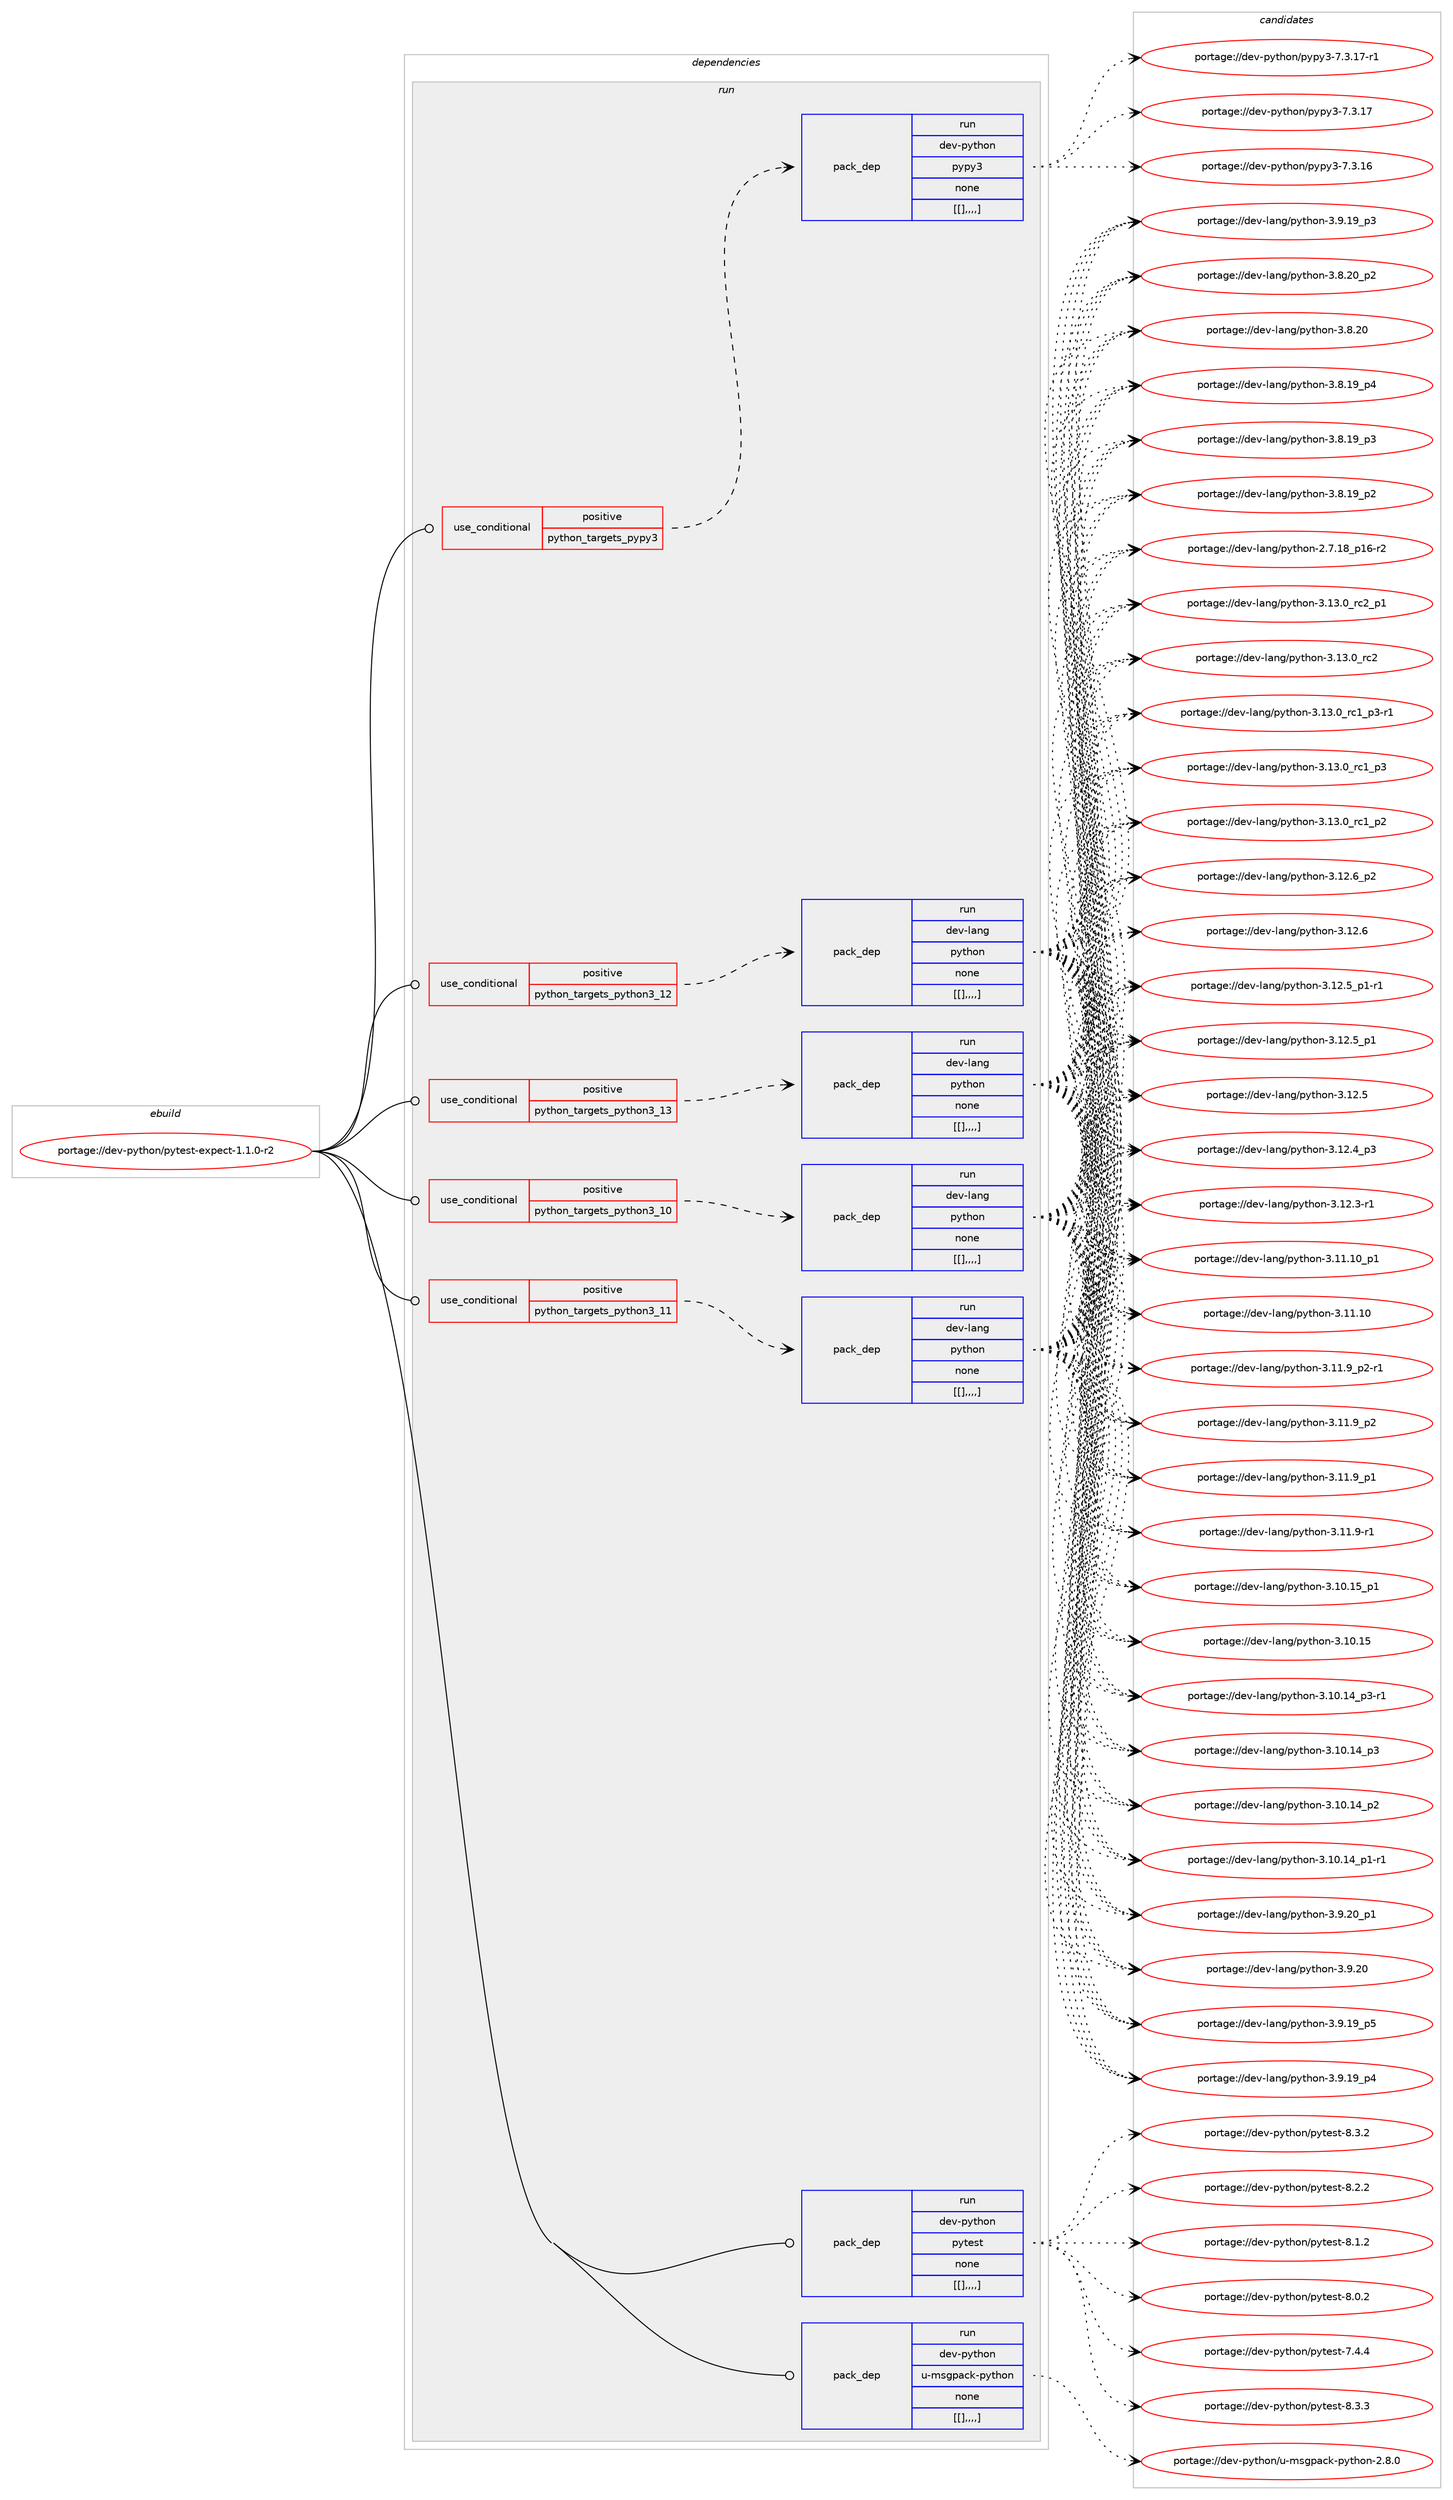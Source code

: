digraph prolog {

# *************
# Graph options
# *************

newrank=true;
concentrate=true;
compound=true;
graph [rankdir=LR,fontname=Helvetica,fontsize=10,ranksep=1.5];#, ranksep=2.5, nodesep=0.2];
edge  [arrowhead=vee];
node  [fontname=Helvetica,fontsize=10];

# **********
# The ebuild
# **********

subgraph cluster_leftcol {
color=gray;
label=<<i>ebuild</i>>;
id [label="portage://dev-python/pytest-expect-1.1.0-r2", color=red, width=4, href="../dev-python/pytest-expect-1.1.0-r2.svg"];
}

# ****************
# The dependencies
# ****************

subgraph cluster_midcol {
color=gray;
label=<<i>dependencies</i>>;
subgraph cluster_compile {
fillcolor="#eeeeee";
style=filled;
label=<<i>compile</i>>;
}
subgraph cluster_compileandrun {
fillcolor="#eeeeee";
style=filled;
label=<<i>compile and run</i>>;
}
subgraph cluster_run {
fillcolor="#eeeeee";
style=filled;
label=<<i>run</i>>;
subgraph cond39523 {
dependency162054 [label=<<TABLE BORDER="0" CELLBORDER="1" CELLSPACING="0" CELLPADDING="4"><TR><TD ROWSPAN="3" CELLPADDING="10">use_conditional</TD></TR><TR><TD>positive</TD></TR><TR><TD>python_targets_pypy3</TD></TR></TABLE>>, shape=none, color=red];
subgraph pack121278 {
dependency162055 [label=<<TABLE BORDER="0" CELLBORDER="1" CELLSPACING="0" CELLPADDING="4" WIDTH="220"><TR><TD ROWSPAN="6" CELLPADDING="30">pack_dep</TD></TR><TR><TD WIDTH="110">run</TD></TR><TR><TD>dev-python</TD></TR><TR><TD>pypy3</TD></TR><TR><TD>none</TD></TR><TR><TD>[[],,,,]</TD></TR></TABLE>>, shape=none, color=blue];
}
dependency162054:e -> dependency162055:w [weight=20,style="dashed",arrowhead="vee"];
}
id:e -> dependency162054:w [weight=20,style="solid",arrowhead="odot"];
subgraph cond39524 {
dependency162056 [label=<<TABLE BORDER="0" CELLBORDER="1" CELLSPACING="0" CELLPADDING="4"><TR><TD ROWSPAN="3" CELLPADDING="10">use_conditional</TD></TR><TR><TD>positive</TD></TR><TR><TD>python_targets_python3_10</TD></TR></TABLE>>, shape=none, color=red];
subgraph pack121279 {
dependency162057 [label=<<TABLE BORDER="0" CELLBORDER="1" CELLSPACING="0" CELLPADDING="4" WIDTH="220"><TR><TD ROWSPAN="6" CELLPADDING="30">pack_dep</TD></TR><TR><TD WIDTH="110">run</TD></TR><TR><TD>dev-lang</TD></TR><TR><TD>python</TD></TR><TR><TD>none</TD></TR><TR><TD>[[],,,,]</TD></TR></TABLE>>, shape=none, color=blue];
}
dependency162056:e -> dependency162057:w [weight=20,style="dashed",arrowhead="vee"];
}
id:e -> dependency162056:w [weight=20,style="solid",arrowhead="odot"];
subgraph cond39525 {
dependency162058 [label=<<TABLE BORDER="0" CELLBORDER="1" CELLSPACING="0" CELLPADDING="4"><TR><TD ROWSPAN="3" CELLPADDING="10">use_conditional</TD></TR><TR><TD>positive</TD></TR><TR><TD>python_targets_python3_11</TD></TR></TABLE>>, shape=none, color=red];
subgraph pack121280 {
dependency162059 [label=<<TABLE BORDER="0" CELLBORDER="1" CELLSPACING="0" CELLPADDING="4" WIDTH="220"><TR><TD ROWSPAN="6" CELLPADDING="30">pack_dep</TD></TR><TR><TD WIDTH="110">run</TD></TR><TR><TD>dev-lang</TD></TR><TR><TD>python</TD></TR><TR><TD>none</TD></TR><TR><TD>[[],,,,]</TD></TR></TABLE>>, shape=none, color=blue];
}
dependency162058:e -> dependency162059:w [weight=20,style="dashed",arrowhead="vee"];
}
id:e -> dependency162058:w [weight=20,style="solid",arrowhead="odot"];
subgraph cond39526 {
dependency162060 [label=<<TABLE BORDER="0" CELLBORDER="1" CELLSPACING="0" CELLPADDING="4"><TR><TD ROWSPAN="3" CELLPADDING="10">use_conditional</TD></TR><TR><TD>positive</TD></TR><TR><TD>python_targets_python3_12</TD></TR></TABLE>>, shape=none, color=red];
subgraph pack121281 {
dependency162061 [label=<<TABLE BORDER="0" CELLBORDER="1" CELLSPACING="0" CELLPADDING="4" WIDTH="220"><TR><TD ROWSPAN="6" CELLPADDING="30">pack_dep</TD></TR><TR><TD WIDTH="110">run</TD></TR><TR><TD>dev-lang</TD></TR><TR><TD>python</TD></TR><TR><TD>none</TD></TR><TR><TD>[[],,,,]</TD></TR></TABLE>>, shape=none, color=blue];
}
dependency162060:e -> dependency162061:w [weight=20,style="dashed",arrowhead="vee"];
}
id:e -> dependency162060:w [weight=20,style="solid",arrowhead="odot"];
subgraph cond39527 {
dependency162062 [label=<<TABLE BORDER="0" CELLBORDER="1" CELLSPACING="0" CELLPADDING="4"><TR><TD ROWSPAN="3" CELLPADDING="10">use_conditional</TD></TR><TR><TD>positive</TD></TR><TR><TD>python_targets_python3_13</TD></TR></TABLE>>, shape=none, color=red];
subgraph pack121282 {
dependency162063 [label=<<TABLE BORDER="0" CELLBORDER="1" CELLSPACING="0" CELLPADDING="4" WIDTH="220"><TR><TD ROWSPAN="6" CELLPADDING="30">pack_dep</TD></TR><TR><TD WIDTH="110">run</TD></TR><TR><TD>dev-lang</TD></TR><TR><TD>python</TD></TR><TR><TD>none</TD></TR><TR><TD>[[],,,,]</TD></TR></TABLE>>, shape=none, color=blue];
}
dependency162062:e -> dependency162063:w [weight=20,style="dashed",arrowhead="vee"];
}
id:e -> dependency162062:w [weight=20,style="solid",arrowhead="odot"];
subgraph pack121283 {
dependency162064 [label=<<TABLE BORDER="0" CELLBORDER="1" CELLSPACING="0" CELLPADDING="4" WIDTH="220"><TR><TD ROWSPAN="6" CELLPADDING="30">pack_dep</TD></TR><TR><TD WIDTH="110">run</TD></TR><TR><TD>dev-python</TD></TR><TR><TD>pytest</TD></TR><TR><TD>none</TD></TR><TR><TD>[[],,,,]</TD></TR></TABLE>>, shape=none, color=blue];
}
id:e -> dependency162064:w [weight=20,style="solid",arrowhead="odot"];
subgraph pack121284 {
dependency162065 [label=<<TABLE BORDER="0" CELLBORDER="1" CELLSPACING="0" CELLPADDING="4" WIDTH="220"><TR><TD ROWSPAN="6" CELLPADDING="30">pack_dep</TD></TR><TR><TD WIDTH="110">run</TD></TR><TR><TD>dev-python</TD></TR><TR><TD>u-msgpack-python</TD></TR><TR><TD>none</TD></TR><TR><TD>[[],,,,]</TD></TR></TABLE>>, shape=none, color=blue];
}
id:e -> dependency162065:w [weight=20,style="solid",arrowhead="odot"];
}
}

# **************
# The candidates
# **************

subgraph cluster_choices {
rank=same;
color=gray;
label=<<i>candidates</i>>;

subgraph choice121278 {
color=black;
nodesep=1;
choice100101118451121211161041111104711212111212151455546514649554511449 [label="portage://dev-python/pypy3-7.3.17-r1", color=red, width=4,href="../dev-python/pypy3-7.3.17-r1.svg"];
choice10010111845112121116104111110471121211121215145554651464955 [label="portage://dev-python/pypy3-7.3.17", color=red, width=4,href="../dev-python/pypy3-7.3.17.svg"];
choice10010111845112121116104111110471121211121215145554651464954 [label="portage://dev-python/pypy3-7.3.16", color=red, width=4,href="../dev-python/pypy3-7.3.16.svg"];
dependency162055:e -> choice100101118451121211161041111104711212111212151455546514649554511449:w [style=dotted,weight="100"];
dependency162055:e -> choice10010111845112121116104111110471121211121215145554651464955:w [style=dotted,weight="100"];
dependency162055:e -> choice10010111845112121116104111110471121211121215145554651464954:w [style=dotted,weight="100"];
}
subgraph choice121279 {
color=black;
nodesep=1;
choice100101118451089711010347112121116104111110455146495146489511499509511249 [label="portage://dev-lang/python-3.13.0_rc2_p1", color=red, width=4,href="../dev-lang/python-3.13.0_rc2_p1.svg"];
choice10010111845108971101034711212111610411111045514649514648951149950 [label="portage://dev-lang/python-3.13.0_rc2", color=red, width=4,href="../dev-lang/python-3.13.0_rc2.svg"];
choice1001011184510897110103471121211161041111104551464951464895114994995112514511449 [label="portage://dev-lang/python-3.13.0_rc1_p3-r1", color=red, width=4,href="../dev-lang/python-3.13.0_rc1_p3-r1.svg"];
choice100101118451089711010347112121116104111110455146495146489511499499511251 [label="portage://dev-lang/python-3.13.0_rc1_p3", color=red, width=4,href="../dev-lang/python-3.13.0_rc1_p3.svg"];
choice100101118451089711010347112121116104111110455146495146489511499499511250 [label="portage://dev-lang/python-3.13.0_rc1_p2", color=red, width=4,href="../dev-lang/python-3.13.0_rc1_p2.svg"];
choice100101118451089711010347112121116104111110455146495046549511250 [label="portage://dev-lang/python-3.12.6_p2", color=red, width=4,href="../dev-lang/python-3.12.6_p2.svg"];
choice10010111845108971101034711212111610411111045514649504654 [label="portage://dev-lang/python-3.12.6", color=red, width=4,href="../dev-lang/python-3.12.6.svg"];
choice1001011184510897110103471121211161041111104551464950465395112494511449 [label="portage://dev-lang/python-3.12.5_p1-r1", color=red, width=4,href="../dev-lang/python-3.12.5_p1-r1.svg"];
choice100101118451089711010347112121116104111110455146495046539511249 [label="portage://dev-lang/python-3.12.5_p1", color=red, width=4,href="../dev-lang/python-3.12.5_p1.svg"];
choice10010111845108971101034711212111610411111045514649504653 [label="portage://dev-lang/python-3.12.5", color=red, width=4,href="../dev-lang/python-3.12.5.svg"];
choice100101118451089711010347112121116104111110455146495046529511251 [label="portage://dev-lang/python-3.12.4_p3", color=red, width=4,href="../dev-lang/python-3.12.4_p3.svg"];
choice100101118451089711010347112121116104111110455146495046514511449 [label="portage://dev-lang/python-3.12.3-r1", color=red, width=4,href="../dev-lang/python-3.12.3-r1.svg"];
choice10010111845108971101034711212111610411111045514649494649489511249 [label="portage://dev-lang/python-3.11.10_p1", color=red, width=4,href="../dev-lang/python-3.11.10_p1.svg"];
choice1001011184510897110103471121211161041111104551464949464948 [label="portage://dev-lang/python-3.11.10", color=red, width=4,href="../dev-lang/python-3.11.10.svg"];
choice1001011184510897110103471121211161041111104551464949465795112504511449 [label="portage://dev-lang/python-3.11.9_p2-r1", color=red, width=4,href="../dev-lang/python-3.11.9_p2-r1.svg"];
choice100101118451089711010347112121116104111110455146494946579511250 [label="portage://dev-lang/python-3.11.9_p2", color=red, width=4,href="../dev-lang/python-3.11.9_p2.svg"];
choice100101118451089711010347112121116104111110455146494946579511249 [label="portage://dev-lang/python-3.11.9_p1", color=red, width=4,href="../dev-lang/python-3.11.9_p1.svg"];
choice100101118451089711010347112121116104111110455146494946574511449 [label="portage://dev-lang/python-3.11.9-r1", color=red, width=4,href="../dev-lang/python-3.11.9-r1.svg"];
choice10010111845108971101034711212111610411111045514649484649539511249 [label="portage://dev-lang/python-3.10.15_p1", color=red, width=4,href="../dev-lang/python-3.10.15_p1.svg"];
choice1001011184510897110103471121211161041111104551464948464953 [label="portage://dev-lang/python-3.10.15", color=red, width=4,href="../dev-lang/python-3.10.15.svg"];
choice100101118451089711010347112121116104111110455146494846495295112514511449 [label="portage://dev-lang/python-3.10.14_p3-r1", color=red, width=4,href="../dev-lang/python-3.10.14_p3-r1.svg"];
choice10010111845108971101034711212111610411111045514649484649529511251 [label="portage://dev-lang/python-3.10.14_p3", color=red, width=4,href="../dev-lang/python-3.10.14_p3.svg"];
choice10010111845108971101034711212111610411111045514649484649529511250 [label="portage://dev-lang/python-3.10.14_p2", color=red, width=4,href="../dev-lang/python-3.10.14_p2.svg"];
choice100101118451089711010347112121116104111110455146494846495295112494511449 [label="portage://dev-lang/python-3.10.14_p1-r1", color=red, width=4,href="../dev-lang/python-3.10.14_p1-r1.svg"];
choice100101118451089711010347112121116104111110455146574650489511249 [label="portage://dev-lang/python-3.9.20_p1", color=red, width=4,href="../dev-lang/python-3.9.20_p1.svg"];
choice10010111845108971101034711212111610411111045514657465048 [label="portage://dev-lang/python-3.9.20", color=red, width=4,href="../dev-lang/python-3.9.20.svg"];
choice100101118451089711010347112121116104111110455146574649579511253 [label="portage://dev-lang/python-3.9.19_p5", color=red, width=4,href="../dev-lang/python-3.9.19_p5.svg"];
choice100101118451089711010347112121116104111110455146574649579511252 [label="portage://dev-lang/python-3.9.19_p4", color=red, width=4,href="../dev-lang/python-3.9.19_p4.svg"];
choice100101118451089711010347112121116104111110455146574649579511251 [label="portage://dev-lang/python-3.9.19_p3", color=red, width=4,href="../dev-lang/python-3.9.19_p3.svg"];
choice100101118451089711010347112121116104111110455146564650489511250 [label="portage://dev-lang/python-3.8.20_p2", color=red, width=4,href="../dev-lang/python-3.8.20_p2.svg"];
choice10010111845108971101034711212111610411111045514656465048 [label="portage://dev-lang/python-3.8.20", color=red, width=4,href="../dev-lang/python-3.8.20.svg"];
choice100101118451089711010347112121116104111110455146564649579511252 [label="portage://dev-lang/python-3.8.19_p4", color=red, width=4,href="../dev-lang/python-3.8.19_p4.svg"];
choice100101118451089711010347112121116104111110455146564649579511251 [label="portage://dev-lang/python-3.8.19_p3", color=red, width=4,href="../dev-lang/python-3.8.19_p3.svg"];
choice100101118451089711010347112121116104111110455146564649579511250 [label="portage://dev-lang/python-3.8.19_p2", color=red, width=4,href="../dev-lang/python-3.8.19_p2.svg"];
choice100101118451089711010347112121116104111110455046554649569511249544511450 [label="portage://dev-lang/python-2.7.18_p16-r2", color=red, width=4,href="../dev-lang/python-2.7.18_p16-r2.svg"];
dependency162057:e -> choice100101118451089711010347112121116104111110455146495146489511499509511249:w [style=dotted,weight="100"];
dependency162057:e -> choice10010111845108971101034711212111610411111045514649514648951149950:w [style=dotted,weight="100"];
dependency162057:e -> choice1001011184510897110103471121211161041111104551464951464895114994995112514511449:w [style=dotted,weight="100"];
dependency162057:e -> choice100101118451089711010347112121116104111110455146495146489511499499511251:w [style=dotted,weight="100"];
dependency162057:e -> choice100101118451089711010347112121116104111110455146495146489511499499511250:w [style=dotted,weight="100"];
dependency162057:e -> choice100101118451089711010347112121116104111110455146495046549511250:w [style=dotted,weight="100"];
dependency162057:e -> choice10010111845108971101034711212111610411111045514649504654:w [style=dotted,weight="100"];
dependency162057:e -> choice1001011184510897110103471121211161041111104551464950465395112494511449:w [style=dotted,weight="100"];
dependency162057:e -> choice100101118451089711010347112121116104111110455146495046539511249:w [style=dotted,weight="100"];
dependency162057:e -> choice10010111845108971101034711212111610411111045514649504653:w [style=dotted,weight="100"];
dependency162057:e -> choice100101118451089711010347112121116104111110455146495046529511251:w [style=dotted,weight="100"];
dependency162057:e -> choice100101118451089711010347112121116104111110455146495046514511449:w [style=dotted,weight="100"];
dependency162057:e -> choice10010111845108971101034711212111610411111045514649494649489511249:w [style=dotted,weight="100"];
dependency162057:e -> choice1001011184510897110103471121211161041111104551464949464948:w [style=dotted,weight="100"];
dependency162057:e -> choice1001011184510897110103471121211161041111104551464949465795112504511449:w [style=dotted,weight="100"];
dependency162057:e -> choice100101118451089711010347112121116104111110455146494946579511250:w [style=dotted,weight="100"];
dependency162057:e -> choice100101118451089711010347112121116104111110455146494946579511249:w [style=dotted,weight="100"];
dependency162057:e -> choice100101118451089711010347112121116104111110455146494946574511449:w [style=dotted,weight="100"];
dependency162057:e -> choice10010111845108971101034711212111610411111045514649484649539511249:w [style=dotted,weight="100"];
dependency162057:e -> choice1001011184510897110103471121211161041111104551464948464953:w [style=dotted,weight="100"];
dependency162057:e -> choice100101118451089711010347112121116104111110455146494846495295112514511449:w [style=dotted,weight="100"];
dependency162057:e -> choice10010111845108971101034711212111610411111045514649484649529511251:w [style=dotted,weight="100"];
dependency162057:e -> choice10010111845108971101034711212111610411111045514649484649529511250:w [style=dotted,weight="100"];
dependency162057:e -> choice100101118451089711010347112121116104111110455146494846495295112494511449:w [style=dotted,weight="100"];
dependency162057:e -> choice100101118451089711010347112121116104111110455146574650489511249:w [style=dotted,weight="100"];
dependency162057:e -> choice10010111845108971101034711212111610411111045514657465048:w [style=dotted,weight="100"];
dependency162057:e -> choice100101118451089711010347112121116104111110455146574649579511253:w [style=dotted,weight="100"];
dependency162057:e -> choice100101118451089711010347112121116104111110455146574649579511252:w [style=dotted,weight="100"];
dependency162057:e -> choice100101118451089711010347112121116104111110455146574649579511251:w [style=dotted,weight="100"];
dependency162057:e -> choice100101118451089711010347112121116104111110455146564650489511250:w [style=dotted,weight="100"];
dependency162057:e -> choice10010111845108971101034711212111610411111045514656465048:w [style=dotted,weight="100"];
dependency162057:e -> choice100101118451089711010347112121116104111110455146564649579511252:w [style=dotted,weight="100"];
dependency162057:e -> choice100101118451089711010347112121116104111110455146564649579511251:w [style=dotted,weight="100"];
dependency162057:e -> choice100101118451089711010347112121116104111110455146564649579511250:w [style=dotted,weight="100"];
dependency162057:e -> choice100101118451089711010347112121116104111110455046554649569511249544511450:w [style=dotted,weight="100"];
}
subgraph choice121280 {
color=black;
nodesep=1;
choice100101118451089711010347112121116104111110455146495146489511499509511249 [label="portage://dev-lang/python-3.13.0_rc2_p1", color=red, width=4,href="../dev-lang/python-3.13.0_rc2_p1.svg"];
choice10010111845108971101034711212111610411111045514649514648951149950 [label="portage://dev-lang/python-3.13.0_rc2", color=red, width=4,href="../dev-lang/python-3.13.0_rc2.svg"];
choice1001011184510897110103471121211161041111104551464951464895114994995112514511449 [label="portage://dev-lang/python-3.13.0_rc1_p3-r1", color=red, width=4,href="../dev-lang/python-3.13.0_rc1_p3-r1.svg"];
choice100101118451089711010347112121116104111110455146495146489511499499511251 [label="portage://dev-lang/python-3.13.0_rc1_p3", color=red, width=4,href="../dev-lang/python-3.13.0_rc1_p3.svg"];
choice100101118451089711010347112121116104111110455146495146489511499499511250 [label="portage://dev-lang/python-3.13.0_rc1_p2", color=red, width=4,href="../dev-lang/python-3.13.0_rc1_p2.svg"];
choice100101118451089711010347112121116104111110455146495046549511250 [label="portage://dev-lang/python-3.12.6_p2", color=red, width=4,href="../dev-lang/python-3.12.6_p2.svg"];
choice10010111845108971101034711212111610411111045514649504654 [label="portage://dev-lang/python-3.12.6", color=red, width=4,href="../dev-lang/python-3.12.6.svg"];
choice1001011184510897110103471121211161041111104551464950465395112494511449 [label="portage://dev-lang/python-3.12.5_p1-r1", color=red, width=4,href="../dev-lang/python-3.12.5_p1-r1.svg"];
choice100101118451089711010347112121116104111110455146495046539511249 [label="portage://dev-lang/python-3.12.5_p1", color=red, width=4,href="../dev-lang/python-3.12.5_p1.svg"];
choice10010111845108971101034711212111610411111045514649504653 [label="portage://dev-lang/python-3.12.5", color=red, width=4,href="../dev-lang/python-3.12.5.svg"];
choice100101118451089711010347112121116104111110455146495046529511251 [label="portage://dev-lang/python-3.12.4_p3", color=red, width=4,href="../dev-lang/python-3.12.4_p3.svg"];
choice100101118451089711010347112121116104111110455146495046514511449 [label="portage://dev-lang/python-3.12.3-r1", color=red, width=4,href="../dev-lang/python-3.12.3-r1.svg"];
choice10010111845108971101034711212111610411111045514649494649489511249 [label="portage://dev-lang/python-3.11.10_p1", color=red, width=4,href="../dev-lang/python-3.11.10_p1.svg"];
choice1001011184510897110103471121211161041111104551464949464948 [label="portage://dev-lang/python-3.11.10", color=red, width=4,href="../dev-lang/python-3.11.10.svg"];
choice1001011184510897110103471121211161041111104551464949465795112504511449 [label="portage://dev-lang/python-3.11.9_p2-r1", color=red, width=4,href="../dev-lang/python-3.11.9_p2-r1.svg"];
choice100101118451089711010347112121116104111110455146494946579511250 [label="portage://dev-lang/python-3.11.9_p2", color=red, width=4,href="../dev-lang/python-3.11.9_p2.svg"];
choice100101118451089711010347112121116104111110455146494946579511249 [label="portage://dev-lang/python-3.11.9_p1", color=red, width=4,href="../dev-lang/python-3.11.9_p1.svg"];
choice100101118451089711010347112121116104111110455146494946574511449 [label="portage://dev-lang/python-3.11.9-r1", color=red, width=4,href="../dev-lang/python-3.11.9-r1.svg"];
choice10010111845108971101034711212111610411111045514649484649539511249 [label="portage://dev-lang/python-3.10.15_p1", color=red, width=4,href="../dev-lang/python-3.10.15_p1.svg"];
choice1001011184510897110103471121211161041111104551464948464953 [label="portage://dev-lang/python-3.10.15", color=red, width=4,href="../dev-lang/python-3.10.15.svg"];
choice100101118451089711010347112121116104111110455146494846495295112514511449 [label="portage://dev-lang/python-3.10.14_p3-r1", color=red, width=4,href="../dev-lang/python-3.10.14_p3-r1.svg"];
choice10010111845108971101034711212111610411111045514649484649529511251 [label="portage://dev-lang/python-3.10.14_p3", color=red, width=4,href="../dev-lang/python-3.10.14_p3.svg"];
choice10010111845108971101034711212111610411111045514649484649529511250 [label="portage://dev-lang/python-3.10.14_p2", color=red, width=4,href="../dev-lang/python-3.10.14_p2.svg"];
choice100101118451089711010347112121116104111110455146494846495295112494511449 [label="portage://dev-lang/python-3.10.14_p1-r1", color=red, width=4,href="../dev-lang/python-3.10.14_p1-r1.svg"];
choice100101118451089711010347112121116104111110455146574650489511249 [label="portage://dev-lang/python-3.9.20_p1", color=red, width=4,href="../dev-lang/python-3.9.20_p1.svg"];
choice10010111845108971101034711212111610411111045514657465048 [label="portage://dev-lang/python-3.9.20", color=red, width=4,href="../dev-lang/python-3.9.20.svg"];
choice100101118451089711010347112121116104111110455146574649579511253 [label="portage://dev-lang/python-3.9.19_p5", color=red, width=4,href="../dev-lang/python-3.9.19_p5.svg"];
choice100101118451089711010347112121116104111110455146574649579511252 [label="portage://dev-lang/python-3.9.19_p4", color=red, width=4,href="../dev-lang/python-3.9.19_p4.svg"];
choice100101118451089711010347112121116104111110455146574649579511251 [label="portage://dev-lang/python-3.9.19_p3", color=red, width=4,href="../dev-lang/python-3.9.19_p3.svg"];
choice100101118451089711010347112121116104111110455146564650489511250 [label="portage://dev-lang/python-3.8.20_p2", color=red, width=4,href="../dev-lang/python-3.8.20_p2.svg"];
choice10010111845108971101034711212111610411111045514656465048 [label="portage://dev-lang/python-3.8.20", color=red, width=4,href="../dev-lang/python-3.8.20.svg"];
choice100101118451089711010347112121116104111110455146564649579511252 [label="portage://dev-lang/python-3.8.19_p4", color=red, width=4,href="../dev-lang/python-3.8.19_p4.svg"];
choice100101118451089711010347112121116104111110455146564649579511251 [label="portage://dev-lang/python-3.8.19_p3", color=red, width=4,href="../dev-lang/python-3.8.19_p3.svg"];
choice100101118451089711010347112121116104111110455146564649579511250 [label="portage://dev-lang/python-3.8.19_p2", color=red, width=4,href="../dev-lang/python-3.8.19_p2.svg"];
choice100101118451089711010347112121116104111110455046554649569511249544511450 [label="portage://dev-lang/python-2.7.18_p16-r2", color=red, width=4,href="../dev-lang/python-2.7.18_p16-r2.svg"];
dependency162059:e -> choice100101118451089711010347112121116104111110455146495146489511499509511249:w [style=dotted,weight="100"];
dependency162059:e -> choice10010111845108971101034711212111610411111045514649514648951149950:w [style=dotted,weight="100"];
dependency162059:e -> choice1001011184510897110103471121211161041111104551464951464895114994995112514511449:w [style=dotted,weight="100"];
dependency162059:e -> choice100101118451089711010347112121116104111110455146495146489511499499511251:w [style=dotted,weight="100"];
dependency162059:e -> choice100101118451089711010347112121116104111110455146495146489511499499511250:w [style=dotted,weight="100"];
dependency162059:e -> choice100101118451089711010347112121116104111110455146495046549511250:w [style=dotted,weight="100"];
dependency162059:e -> choice10010111845108971101034711212111610411111045514649504654:w [style=dotted,weight="100"];
dependency162059:e -> choice1001011184510897110103471121211161041111104551464950465395112494511449:w [style=dotted,weight="100"];
dependency162059:e -> choice100101118451089711010347112121116104111110455146495046539511249:w [style=dotted,weight="100"];
dependency162059:e -> choice10010111845108971101034711212111610411111045514649504653:w [style=dotted,weight="100"];
dependency162059:e -> choice100101118451089711010347112121116104111110455146495046529511251:w [style=dotted,weight="100"];
dependency162059:e -> choice100101118451089711010347112121116104111110455146495046514511449:w [style=dotted,weight="100"];
dependency162059:e -> choice10010111845108971101034711212111610411111045514649494649489511249:w [style=dotted,weight="100"];
dependency162059:e -> choice1001011184510897110103471121211161041111104551464949464948:w [style=dotted,weight="100"];
dependency162059:e -> choice1001011184510897110103471121211161041111104551464949465795112504511449:w [style=dotted,weight="100"];
dependency162059:e -> choice100101118451089711010347112121116104111110455146494946579511250:w [style=dotted,weight="100"];
dependency162059:e -> choice100101118451089711010347112121116104111110455146494946579511249:w [style=dotted,weight="100"];
dependency162059:e -> choice100101118451089711010347112121116104111110455146494946574511449:w [style=dotted,weight="100"];
dependency162059:e -> choice10010111845108971101034711212111610411111045514649484649539511249:w [style=dotted,weight="100"];
dependency162059:e -> choice1001011184510897110103471121211161041111104551464948464953:w [style=dotted,weight="100"];
dependency162059:e -> choice100101118451089711010347112121116104111110455146494846495295112514511449:w [style=dotted,weight="100"];
dependency162059:e -> choice10010111845108971101034711212111610411111045514649484649529511251:w [style=dotted,weight="100"];
dependency162059:e -> choice10010111845108971101034711212111610411111045514649484649529511250:w [style=dotted,weight="100"];
dependency162059:e -> choice100101118451089711010347112121116104111110455146494846495295112494511449:w [style=dotted,weight="100"];
dependency162059:e -> choice100101118451089711010347112121116104111110455146574650489511249:w [style=dotted,weight="100"];
dependency162059:e -> choice10010111845108971101034711212111610411111045514657465048:w [style=dotted,weight="100"];
dependency162059:e -> choice100101118451089711010347112121116104111110455146574649579511253:w [style=dotted,weight="100"];
dependency162059:e -> choice100101118451089711010347112121116104111110455146574649579511252:w [style=dotted,weight="100"];
dependency162059:e -> choice100101118451089711010347112121116104111110455146574649579511251:w [style=dotted,weight="100"];
dependency162059:e -> choice100101118451089711010347112121116104111110455146564650489511250:w [style=dotted,weight="100"];
dependency162059:e -> choice10010111845108971101034711212111610411111045514656465048:w [style=dotted,weight="100"];
dependency162059:e -> choice100101118451089711010347112121116104111110455146564649579511252:w [style=dotted,weight="100"];
dependency162059:e -> choice100101118451089711010347112121116104111110455146564649579511251:w [style=dotted,weight="100"];
dependency162059:e -> choice100101118451089711010347112121116104111110455146564649579511250:w [style=dotted,weight="100"];
dependency162059:e -> choice100101118451089711010347112121116104111110455046554649569511249544511450:w [style=dotted,weight="100"];
}
subgraph choice121281 {
color=black;
nodesep=1;
choice100101118451089711010347112121116104111110455146495146489511499509511249 [label="portage://dev-lang/python-3.13.0_rc2_p1", color=red, width=4,href="../dev-lang/python-3.13.0_rc2_p1.svg"];
choice10010111845108971101034711212111610411111045514649514648951149950 [label="portage://dev-lang/python-3.13.0_rc2", color=red, width=4,href="../dev-lang/python-3.13.0_rc2.svg"];
choice1001011184510897110103471121211161041111104551464951464895114994995112514511449 [label="portage://dev-lang/python-3.13.0_rc1_p3-r1", color=red, width=4,href="../dev-lang/python-3.13.0_rc1_p3-r1.svg"];
choice100101118451089711010347112121116104111110455146495146489511499499511251 [label="portage://dev-lang/python-3.13.0_rc1_p3", color=red, width=4,href="../dev-lang/python-3.13.0_rc1_p3.svg"];
choice100101118451089711010347112121116104111110455146495146489511499499511250 [label="portage://dev-lang/python-3.13.0_rc1_p2", color=red, width=4,href="../dev-lang/python-3.13.0_rc1_p2.svg"];
choice100101118451089711010347112121116104111110455146495046549511250 [label="portage://dev-lang/python-3.12.6_p2", color=red, width=4,href="../dev-lang/python-3.12.6_p2.svg"];
choice10010111845108971101034711212111610411111045514649504654 [label="portage://dev-lang/python-3.12.6", color=red, width=4,href="../dev-lang/python-3.12.6.svg"];
choice1001011184510897110103471121211161041111104551464950465395112494511449 [label="portage://dev-lang/python-3.12.5_p1-r1", color=red, width=4,href="../dev-lang/python-3.12.5_p1-r1.svg"];
choice100101118451089711010347112121116104111110455146495046539511249 [label="portage://dev-lang/python-3.12.5_p1", color=red, width=4,href="../dev-lang/python-3.12.5_p1.svg"];
choice10010111845108971101034711212111610411111045514649504653 [label="portage://dev-lang/python-3.12.5", color=red, width=4,href="../dev-lang/python-3.12.5.svg"];
choice100101118451089711010347112121116104111110455146495046529511251 [label="portage://dev-lang/python-3.12.4_p3", color=red, width=4,href="../dev-lang/python-3.12.4_p3.svg"];
choice100101118451089711010347112121116104111110455146495046514511449 [label="portage://dev-lang/python-3.12.3-r1", color=red, width=4,href="../dev-lang/python-3.12.3-r1.svg"];
choice10010111845108971101034711212111610411111045514649494649489511249 [label="portage://dev-lang/python-3.11.10_p1", color=red, width=4,href="../dev-lang/python-3.11.10_p1.svg"];
choice1001011184510897110103471121211161041111104551464949464948 [label="portage://dev-lang/python-3.11.10", color=red, width=4,href="../dev-lang/python-3.11.10.svg"];
choice1001011184510897110103471121211161041111104551464949465795112504511449 [label="portage://dev-lang/python-3.11.9_p2-r1", color=red, width=4,href="../dev-lang/python-3.11.9_p2-r1.svg"];
choice100101118451089711010347112121116104111110455146494946579511250 [label="portage://dev-lang/python-3.11.9_p2", color=red, width=4,href="../dev-lang/python-3.11.9_p2.svg"];
choice100101118451089711010347112121116104111110455146494946579511249 [label="portage://dev-lang/python-3.11.9_p1", color=red, width=4,href="../dev-lang/python-3.11.9_p1.svg"];
choice100101118451089711010347112121116104111110455146494946574511449 [label="portage://dev-lang/python-3.11.9-r1", color=red, width=4,href="../dev-lang/python-3.11.9-r1.svg"];
choice10010111845108971101034711212111610411111045514649484649539511249 [label="portage://dev-lang/python-3.10.15_p1", color=red, width=4,href="../dev-lang/python-3.10.15_p1.svg"];
choice1001011184510897110103471121211161041111104551464948464953 [label="portage://dev-lang/python-3.10.15", color=red, width=4,href="../dev-lang/python-3.10.15.svg"];
choice100101118451089711010347112121116104111110455146494846495295112514511449 [label="portage://dev-lang/python-3.10.14_p3-r1", color=red, width=4,href="../dev-lang/python-3.10.14_p3-r1.svg"];
choice10010111845108971101034711212111610411111045514649484649529511251 [label="portage://dev-lang/python-3.10.14_p3", color=red, width=4,href="../dev-lang/python-3.10.14_p3.svg"];
choice10010111845108971101034711212111610411111045514649484649529511250 [label="portage://dev-lang/python-3.10.14_p2", color=red, width=4,href="../dev-lang/python-3.10.14_p2.svg"];
choice100101118451089711010347112121116104111110455146494846495295112494511449 [label="portage://dev-lang/python-3.10.14_p1-r1", color=red, width=4,href="../dev-lang/python-3.10.14_p1-r1.svg"];
choice100101118451089711010347112121116104111110455146574650489511249 [label="portage://dev-lang/python-3.9.20_p1", color=red, width=4,href="../dev-lang/python-3.9.20_p1.svg"];
choice10010111845108971101034711212111610411111045514657465048 [label="portage://dev-lang/python-3.9.20", color=red, width=4,href="../dev-lang/python-3.9.20.svg"];
choice100101118451089711010347112121116104111110455146574649579511253 [label="portage://dev-lang/python-3.9.19_p5", color=red, width=4,href="../dev-lang/python-3.9.19_p5.svg"];
choice100101118451089711010347112121116104111110455146574649579511252 [label="portage://dev-lang/python-3.9.19_p4", color=red, width=4,href="../dev-lang/python-3.9.19_p4.svg"];
choice100101118451089711010347112121116104111110455146574649579511251 [label="portage://dev-lang/python-3.9.19_p3", color=red, width=4,href="../dev-lang/python-3.9.19_p3.svg"];
choice100101118451089711010347112121116104111110455146564650489511250 [label="portage://dev-lang/python-3.8.20_p2", color=red, width=4,href="../dev-lang/python-3.8.20_p2.svg"];
choice10010111845108971101034711212111610411111045514656465048 [label="portage://dev-lang/python-3.8.20", color=red, width=4,href="../dev-lang/python-3.8.20.svg"];
choice100101118451089711010347112121116104111110455146564649579511252 [label="portage://dev-lang/python-3.8.19_p4", color=red, width=4,href="../dev-lang/python-3.8.19_p4.svg"];
choice100101118451089711010347112121116104111110455146564649579511251 [label="portage://dev-lang/python-3.8.19_p3", color=red, width=4,href="../dev-lang/python-3.8.19_p3.svg"];
choice100101118451089711010347112121116104111110455146564649579511250 [label="portage://dev-lang/python-3.8.19_p2", color=red, width=4,href="../dev-lang/python-3.8.19_p2.svg"];
choice100101118451089711010347112121116104111110455046554649569511249544511450 [label="portage://dev-lang/python-2.7.18_p16-r2", color=red, width=4,href="../dev-lang/python-2.7.18_p16-r2.svg"];
dependency162061:e -> choice100101118451089711010347112121116104111110455146495146489511499509511249:w [style=dotted,weight="100"];
dependency162061:e -> choice10010111845108971101034711212111610411111045514649514648951149950:w [style=dotted,weight="100"];
dependency162061:e -> choice1001011184510897110103471121211161041111104551464951464895114994995112514511449:w [style=dotted,weight="100"];
dependency162061:e -> choice100101118451089711010347112121116104111110455146495146489511499499511251:w [style=dotted,weight="100"];
dependency162061:e -> choice100101118451089711010347112121116104111110455146495146489511499499511250:w [style=dotted,weight="100"];
dependency162061:e -> choice100101118451089711010347112121116104111110455146495046549511250:w [style=dotted,weight="100"];
dependency162061:e -> choice10010111845108971101034711212111610411111045514649504654:w [style=dotted,weight="100"];
dependency162061:e -> choice1001011184510897110103471121211161041111104551464950465395112494511449:w [style=dotted,weight="100"];
dependency162061:e -> choice100101118451089711010347112121116104111110455146495046539511249:w [style=dotted,weight="100"];
dependency162061:e -> choice10010111845108971101034711212111610411111045514649504653:w [style=dotted,weight="100"];
dependency162061:e -> choice100101118451089711010347112121116104111110455146495046529511251:w [style=dotted,weight="100"];
dependency162061:e -> choice100101118451089711010347112121116104111110455146495046514511449:w [style=dotted,weight="100"];
dependency162061:e -> choice10010111845108971101034711212111610411111045514649494649489511249:w [style=dotted,weight="100"];
dependency162061:e -> choice1001011184510897110103471121211161041111104551464949464948:w [style=dotted,weight="100"];
dependency162061:e -> choice1001011184510897110103471121211161041111104551464949465795112504511449:w [style=dotted,weight="100"];
dependency162061:e -> choice100101118451089711010347112121116104111110455146494946579511250:w [style=dotted,weight="100"];
dependency162061:e -> choice100101118451089711010347112121116104111110455146494946579511249:w [style=dotted,weight="100"];
dependency162061:e -> choice100101118451089711010347112121116104111110455146494946574511449:w [style=dotted,weight="100"];
dependency162061:e -> choice10010111845108971101034711212111610411111045514649484649539511249:w [style=dotted,weight="100"];
dependency162061:e -> choice1001011184510897110103471121211161041111104551464948464953:w [style=dotted,weight="100"];
dependency162061:e -> choice100101118451089711010347112121116104111110455146494846495295112514511449:w [style=dotted,weight="100"];
dependency162061:e -> choice10010111845108971101034711212111610411111045514649484649529511251:w [style=dotted,weight="100"];
dependency162061:e -> choice10010111845108971101034711212111610411111045514649484649529511250:w [style=dotted,weight="100"];
dependency162061:e -> choice100101118451089711010347112121116104111110455146494846495295112494511449:w [style=dotted,weight="100"];
dependency162061:e -> choice100101118451089711010347112121116104111110455146574650489511249:w [style=dotted,weight="100"];
dependency162061:e -> choice10010111845108971101034711212111610411111045514657465048:w [style=dotted,weight="100"];
dependency162061:e -> choice100101118451089711010347112121116104111110455146574649579511253:w [style=dotted,weight="100"];
dependency162061:e -> choice100101118451089711010347112121116104111110455146574649579511252:w [style=dotted,weight="100"];
dependency162061:e -> choice100101118451089711010347112121116104111110455146574649579511251:w [style=dotted,weight="100"];
dependency162061:e -> choice100101118451089711010347112121116104111110455146564650489511250:w [style=dotted,weight="100"];
dependency162061:e -> choice10010111845108971101034711212111610411111045514656465048:w [style=dotted,weight="100"];
dependency162061:e -> choice100101118451089711010347112121116104111110455146564649579511252:w [style=dotted,weight="100"];
dependency162061:e -> choice100101118451089711010347112121116104111110455146564649579511251:w [style=dotted,weight="100"];
dependency162061:e -> choice100101118451089711010347112121116104111110455146564649579511250:w [style=dotted,weight="100"];
dependency162061:e -> choice100101118451089711010347112121116104111110455046554649569511249544511450:w [style=dotted,weight="100"];
}
subgraph choice121282 {
color=black;
nodesep=1;
choice100101118451089711010347112121116104111110455146495146489511499509511249 [label="portage://dev-lang/python-3.13.0_rc2_p1", color=red, width=4,href="../dev-lang/python-3.13.0_rc2_p1.svg"];
choice10010111845108971101034711212111610411111045514649514648951149950 [label="portage://dev-lang/python-3.13.0_rc2", color=red, width=4,href="../dev-lang/python-3.13.0_rc2.svg"];
choice1001011184510897110103471121211161041111104551464951464895114994995112514511449 [label="portage://dev-lang/python-3.13.0_rc1_p3-r1", color=red, width=4,href="../dev-lang/python-3.13.0_rc1_p3-r1.svg"];
choice100101118451089711010347112121116104111110455146495146489511499499511251 [label="portage://dev-lang/python-3.13.0_rc1_p3", color=red, width=4,href="../dev-lang/python-3.13.0_rc1_p3.svg"];
choice100101118451089711010347112121116104111110455146495146489511499499511250 [label="portage://dev-lang/python-3.13.0_rc1_p2", color=red, width=4,href="../dev-lang/python-3.13.0_rc1_p2.svg"];
choice100101118451089711010347112121116104111110455146495046549511250 [label="portage://dev-lang/python-3.12.6_p2", color=red, width=4,href="../dev-lang/python-3.12.6_p2.svg"];
choice10010111845108971101034711212111610411111045514649504654 [label="portage://dev-lang/python-3.12.6", color=red, width=4,href="../dev-lang/python-3.12.6.svg"];
choice1001011184510897110103471121211161041111104551464950465395112494511449 [label="portage://dev-lang/python-3.12.5_p1-r1", color=red, width=4,href="../dev-lang/python-3.12.5_p1-r1.svg"];
choice100101118451089711010347112121116104111110455146495046539511249 [label="portage://dev-lang/python-3.12.5_p1", color=red, width=4,href="../dev-lang/python-3.12.5_p1.svg"];
choice10010111845108971101034711212111610411111045514649504653 [label="portage://dev-lang/python-3.12.5", color=red, width=4,href="../dev-lang/python-3.12.5.svg"];
choice100101118451089711010347112121116104111110455146495046529511251 [label="portage://dev-lang/python-3.12.4_p3", color=red, width=4,href="../dev-lang/python-3.12.4_p3.svg"];
choice100101118451089711010347112121116104111110455146495046514511449 [label="portage://dev-lang/python-3.12.3-r1", color=red, width=4,href="../dev-lang/python-3.12.3-r1.svg"];
choice10010111845108971101034711212111610411111045514649494649489511249 [label="portage://dev-lang/python-3.11.10_p1", color=red, width=4,href="../dev-lang/python-3.11.10_p1.svg"];
choice1001011184510897110103471121211161041111104551464949464948 [label="portage://dev-lang/python-3.11.10", color=red, width=4,href="../dev-lang/python-3.11.10.svg"];
choice1001011184510897110103471121211161041111104551464949465795112504511449 [label="portage://dev-lang/python-3.11.9_p2-r1", color=red, width=4,href="../dev-lang/python-3.11.9_p2-r1.svg"];
choice100101118451089711010347112121116104111110455146494946579511250 [label="portage://dev-lang/python-3.11.9_p2", color=red, width=4,href="../dev-lang/python-3.11.9_p2.svg"];
choice100101118451089711010347112121116104111110455146494946579511249 [label="portage://dev-lang/python-3.11.9_p1", color=red, width=4,href="../dev-lang/python-3.11.9_p1.svg"];
choice100101118451089711010347112121116104111110455146494946574511449 [label="portage://dev-lang/python-3.11.9-r1", color=red, width=4,href="../dev-lang/python-3.11.9-r1.svg"];
choice10010111845108971101034711212111610411111045514649484649539511249 [label="portage://dev-lang/python-3.10.15_p1", color=red, width=4,href="../dev-lang/python-3.10.15_p1.svg"];
choice1001011184510897110103471121211161041111104551464948464953 [label="portage://dev-lang/python-3.10.15", color=red, width=4,href="../dev-lang/python-3.10.15.svg"];
choice100101118451089711010347112121116104111110455146494846495295112514511449 [label="portage://dev-lang/python-3.10.14_p3-r1", color=red, width=4,href="../dev-lang/python-3.10.14_p3-r1.svg"];
choice10010111845108971101034711212111610411111045514649484649529511251 [label="portage://dev-lang/python-3.10.14_p3", color=red, width=4,href="../dev-lang/python-3.10.14_p3.svg"];
choice10010111845108971101034711212111610411111045514649484649529511250 [label="portage://dev-lang/python-3.10.14_p2", color=red, width=4,href="../dev-lang/python-3.10.14_p2.svg"];
choice100101118451089711010347112121116104111110455146494846495295112494511449 [label="portage://dev-lang/python-3.10.14_p1-r1", color=red, width=4,href="../dev-lang/python-3.10.14_p1-r1.svg"];
choice100101118451089711010347112121116104111110455146574650489511249 [label="portage://dev-lang/python-3.9.20_p1", color=red, width=4,href="../dev-lang/python-3.9.20_p1.svg"];
choice10010111845108971101034711212111610411111045514657465048 [label="portage://dev-lang/python-3.9.20", color=red, width=4,href="../dev-lang/python-3.9.20.svg"];
choice100101118451089711010347112121116104111110455146574649579511253 [label="portage://dev-lang/python-3.9.19_p5", color=red, width=4,href="../dev-lang/python-3.9.19_p5.svg"];
choice100101118451089711010347112121116104111110455146574649579511252 [label="portage://dev-lang/python-3.9.19_p4", color=red, width=4,href="../dev-lang/python-3.9.19_p4.svg"];
choice100101118451089711010347112121116104111110455146574649579511251 [label="portage://dev-lang/python-3.9.19_p3", color=red, width=4,href="../dev-lang/python-3.9.19_p3.svg"];
choice100101118451089711010347112121116104111110455146564650489511250 [label="portage://dev-lang/python-3.8.20_p2", color=red, width=4,href="../dev-lang/python-3.8.20_p2.svg"];
choice10010111845108971101034711212111610411111045514656465048 [label="portage://dev-lang/python-3.8.20", color=red, width=4,href="../dev-lang/python-3.8.20.svg"];
choice100101118451089711010347112121116104111110455146564649579511252 [label="portage://dev-lang/python-3.8.19_p4", color=red, width=4,href="../dev-lang/python-3.8.19_p4.svg"];
choice100101118451089711010347112121116104111110455146564649579511251 [label="portage://dev-lang/python-3.8.19_p3", color=red, width=4,href="../dev-lang/python-3.8.19_p3.svg"];
choice100101118451089711010347112121116104111110455146564649579511250 [label="portage://dev-lang/python-3.8.19_p2", color=red, width=4,href="../dev-lang/python-3.8.19_p2.svg"];
choice100101118451089711010347112121116104111110455046554649569511249544511450 [label="portage://dev-lang/python-2.7.18_p16-r2", color=red, width=4,href="../dev-lang/python-2.7.18_p16-r2.svg"];
dependency162063:e -> choice100101118451089711010347112121116104111110455146495146489511499509511249:w [style=dotted,weight="100"];
dependency162063:e -> choice10010111845108971101034711212111610411111045514649514648951149950:w [style=dotted,weight="100"];
dependency162063:e -> choice1001011184510897110103471121211161041111104551464951464895114994995112514511449:w [style=dotted,weight="100"];
dependency162063:e -> choice100101118451089711010347112121116104111110455146495146489511499499511251:w [style=dotted,weight="100"];
dependency162063:e -> choice100101118451089711010347112121116104111110455146495146489511499499511250:w [style=dotted,weight="100"];
dependency162063:e -> choice100101118451089711010347112121116104111110455146495046549511250:w [style=dotted,weight="100"];
dependency162063:e -> choice10010111845108971101034711212111610411111045514649504654:w [style=dotted,weight="100"];
dependency162063:e -> choice1001011184510897110103471121211161041111104551464950465395112494511449:w [style=dotted,weight="100"];
dependency162063:e -> choice100101118451089711010347112121116104111110455146495046539511249:w [style=dotted,weight="100"];
dependency162063:e -> choice10010111845108971101034711212111610411111045514649504653:w [style=dotted,weight="100"];
dependency162063:e -> choice100101118451089711010347112121116104111110455146495046529511251:w [style=dotted,weight="100"];
dependency162063:e -> choice100101118451089711010347112121116104111110455146495046514511449:w [style=dotted,weight="100"];
dependency162063:e -> choice10010111845108971101034711212111610411111045514649494649489511249:w [style=dotted,weight="100"];
dependency162063:e -> choice1001011184510897110103471121211161041111104551464949464948:w [style=dotted,weight="100"];
dependency162063:e -> choice1001011184510897110103471121211161041111104551464949465795112504511449:w [style=dotted,weight="100"];
dependency162063:e -> choice100101118451089711010347112121116104111110455146494946579511250:w [style=dotted,weight="100"];
dependency162063:e -> choice100101118451089711010347112121116104111110455146494946579511249:w [style=dotted,weight="100"];
dependency162063:e -> choice100101118451089711010347112121116104111110455146494946574511449:w [style=dotted,weight="100"];
dependency162063:e -> choice10010111845108971101034711212111610411111045514649484649539511249:w [style=dotted,weight="100"];
dependency162063:e -> choice1001011184510897110103471121211161041111104551464948464953:w [style=dotted,weight="100"];
dependency162063:e -> choice100101118451089711010347112121116104111110455146494846495295112514511449:w [style=dotted,weight="100"];
dependency162063:e -> choice10010111845108971101034711212111610411111045514649484649529511251:w [style=dotted,weight="100"];
dependency162063:e -> choice10010111845108971101034711212111610411111045514649484649529511250:w [style=dotted,weight="100"];
dependency162063:e -> choice100101118451089711010347112121116104111110455146494846495295112494511449:w [style=dotted,weight="100"];
dependency162063:e -> choice100101118451089711010347112121116104111110455146574650489511249:w [style=dotted,weight="100"];
dependency162063:e -> choice10010111845108971101034711212111610411111045514657465048:w [style=dotted,weight="100"];
dependency162063:e -> choice100101118451089711010347112121116104111110455146574649579511253:w [style=dotted,weight="100"];
dependency162063:e -> choice100101118451089711010347112121116104111110455146574649579511252:w [style=dotted,weight="100"];
dependency162063:e -> choice100101118451089711010347112121116104111110455146574649579511251:w [style=dotted,weight="100"];
dependency162063:e -> choice100101118451089711010347112121116104111110455146564650489511250:w [style=dotted,weight="100"];
dependency162063:e -> choice10010111845108971101034711212111610411111045514656465048:w [style=dotted,weight="100"];
dependency162063:e -> choice100101118451089711010347112121116104111110455146564649579511252:w [style=dotted,weight="100"];
dependency162063:e -> choice100101118451089711010347112121116104111110455146564649579511251:w [style=dotted,weight="100"];
dependency162063:e -> choice100101118451089711010347112121116104111110455146564649579511250:w [style=dotted,weight="100"];
dependency162063:e -> choice100101118451089711010347112121116104111110455046554649569511249544511450:w [style=dotted,weight="100"];
}
subgraph choice121283 {
color=black;
nodesep=1;
choice1001011184511212111610411111047112121116101115116455646514651 [label="portage://dev-python/pytest-8.3.3", color=red, width=4,href="../dev-python/pytest-8.3.3.svg"];
choice1001011184511212111610411111047112121116101115116455646514650 [label="portage://dev-python/pytest-8.3.2", color=red, width=4,href="../dev-python/pytest-8.3.2.svg"];
choice1001011184511212111610411111047112121116101115116455646504650 [label="portage://dev-python/pytest-8.2.2", color=red, width=4,href="../dev-python/pytest-8.2.2.svg"];
choice1001011184511212111610411111047112121116101115116455646494650 [label="portage://dev-python/pytest-8.1.2", color=red, width=4,href="../dev-python/pytest-8.1.2.svg"];
choice1001011184511212111610411111047112121116101115116455646484650 [label="portage://dev-python/pytest-8.0.2", color=red, width=4,href="../dev-python/pytest-8.0.2.svg"];
choice1001011184511212111610411111047112121116101115116455546524652 [label="portage://dev-python/pytest-7.4.4", color=red, width=4,href="../dev-python/pytest-7.4.4.svg"];
dependency162064:e -> choice1001011184511212111610411111047112121116101115116455646514651:w [style=dotted,weight="100"];
dependency162064:e -> choice1001011184511212111610411111047112121116101115116455646514650:w [style=dotted,weight="100"];
dependency162064:e -> choice1001011184511212111610411111047112121116101115116455646504650:w [style=dotted,weight="100"];
dependency162064:e -> choice1001011184511212111610411111047112121116101115116455646494650:w [style=dotted,weight="100"];
dependency162064:e -> choice1001011184511212111610411111047112121116101115116455646484650:w [style=dotted,weight="100"];
dependency162064:e -> choice1001011184511212111610411111047112121116101115116455546524652:w [style=dotted,weight="100"];
}
subgraph choice121284 {
color=black;
nodesep=1;
choice100101118451121211161041111104711745109115103112979910745112121116104111110455046564648 [label="portage://dev-python/u-msgpack-python-2.8.0", color=red, width=4,href="../dev-python/u-msgpack-python-2.8.0.svg"];
dependency162065:e -> choice100101118451121211161041111104711745109115103112979910745112121116104111110455046564648:w [style=dotted,weight="100"];
}
}

}
